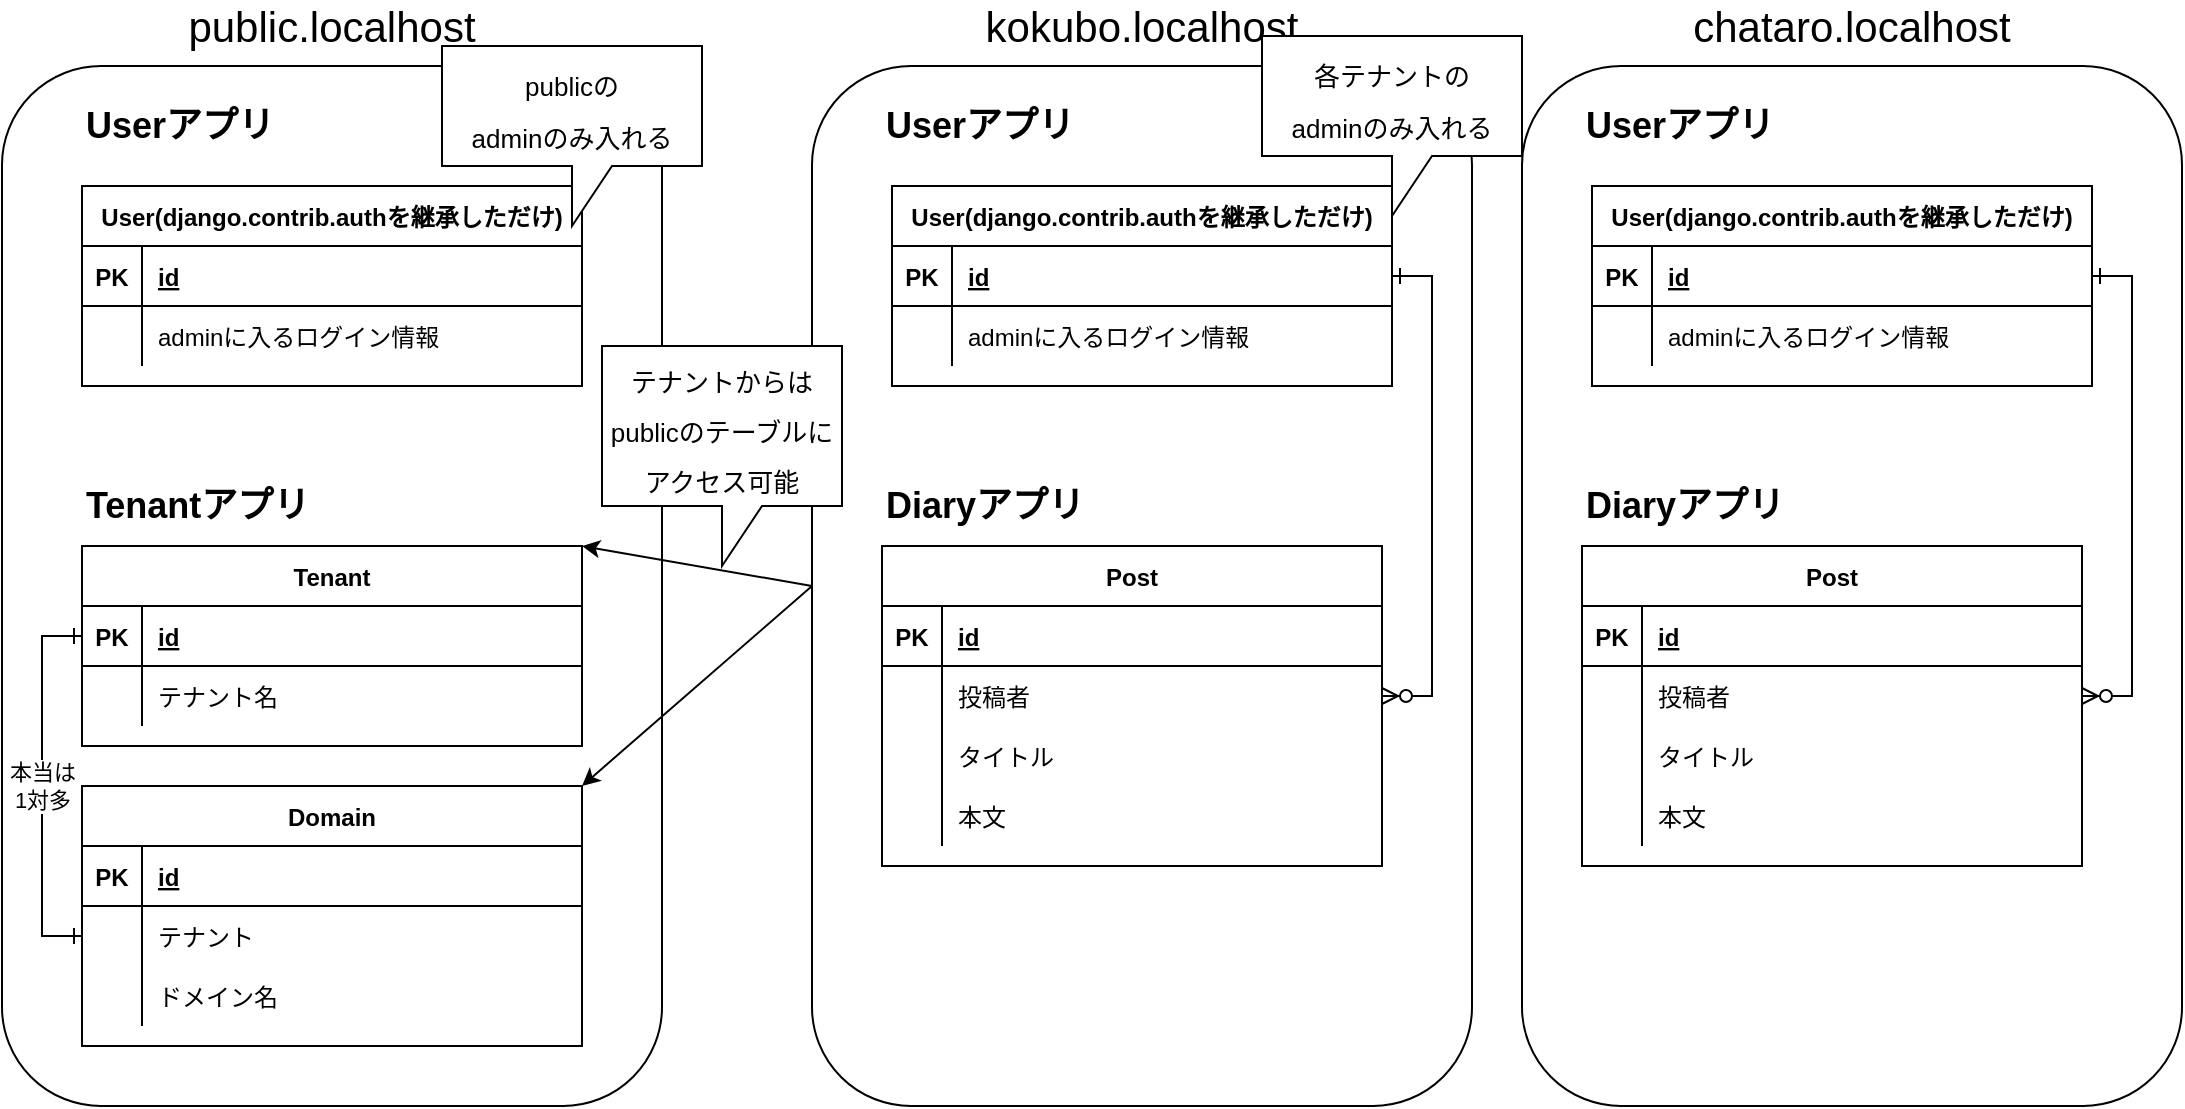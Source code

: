 <mxfile version="14.7.0" type="device"><diagram id="R2lEEEUBdFMjLlhIrx00" name="Page-1"><mxGraphModel dx="815" dy="441" grid="1" gridSize="10" guides="1" tooltips="1" connect="1" arrows="1" fold="1" page="1" pageScale="1" pageWidth="1200" pageHeight="1920" math="0" shadow="0" extFonts="Permanent Marker^https://fonts.googleapis.com/css?family=Permanent+Marker"><root><mxCell id="0"/><mxCell id="1" parent="0"/><mxCell id="8ReqO48gcIamp2H0raxP-101" value="" style="rounded=1;whiteSpace=wrap;html=1;" vertex="1" parent="1"><mxGeometry x="790" y="60" width="330" height="520" as="geometry"/></mxCell><mxCell id="8ReqO48gcIamp2H0raxP-100" value="" style="rounded=1;whiteSpace=wrap;html=1;" vertex="1" parent="1"><mxGeometry x="435" y="60" width="330" height="520" as="geometry"/></mxCell><mxCell id="8ReqO48gcIamp2H0raxP-99" value="" style="rounded=1;whiteSpace=wrap;html=1;" vertex="1" parent="1"><mxGeometry x="30" y="60" width="330" height="520" as="geometry"/></mxCell><mxCell id="C-vyLk0tnHw3VtMMgP7b-23" value="User(django.contrib.authを継承しただけ)" style="shape=table;startSize=30;container=1;collapsible=1;childLayout=tableLayout;fixedRows=1;rowLines=0;fontStyle=1;align=center;resizeLast=1;" parent="1" vertex="1"><mxGeometry x="70" y="120" width="250" height="100" as="geometry"/></mxCell><mxCell id="C-vyLk0tnHw3VtMMgP7b-24" value="" style="shape=partialRectangle;collapsible=0;dropTarget=0;pointerEvents=0;fillColor=none;points=[[0,0.5],[1,0.5]];portConstraint=eastwest;top=0;left=0;right=0;bottom=1;" parent="C-vyLk0tnHw3VtMMgP7b-23" vertex="1"><mxGeometry y="30" width="250" height="30" as="geometry"/></mxCell><mxCell id="C-vyLk0tnHw3VtMMgP7b-25" value="PK" style="shape=partialRectangle;overflow=hidden;connectable=0;fillColor=none;top=0;left=0;bottom=0;right=0;fontStyle=1;" parent="C-vyLk0tnHw3VtMMgP7b-24" vertex="1"><mxGeometry width="30" height="30" as="geometry"/></mxCell><mxCell id="C-vyLk0tnHw3VtMMgP7b-26" value="id" style="shape=partialRectangle;overflow=hidden;connectable=0;fillColor=none;top=0;left=0;bottom=0;right=0;align=left;spacingLeft=6;fontStyle=5;" parent="C-vyLk0tnHw3VtMMgP7b-24" vertex="1"><mxGeometry x="30" width="220" height="30" as="geometry"/></mxCell><mxCell id="C-vyLk0tnHw3VtMMgP7b-27" value="" style="shape=partialRectangle;collapsible=0;dropTarget=0;pointerEvents=0;fillColor=none;points=[[0,0.5],[1,0.5]];portConstraint=eastwest;top=0;left=0;right=0;bottom=0;" parent="C-vyLk0tnHw3VtMMgP7b-23" vertex="1"><mxGeometry y="60" width="250" height="30" as="geometry"/></mxCell><mxCell id="C-vyLk0tnHw3VtMMgP7b-28" value="" style="shape=partialRectangle;overflow=hidden;connectable=0;fillColor=none;top=0;left=0;bottom=0;right=0;" parent="C-vyLk0tnHw3VtMMgP7b-27" vertex="1"><mxGeometry width="30" height="30" as="geometry"/></mxCell><mxCell id="C-vyLk0tnHw3VtMMgP7b-29" value="adminに入るログイン情報" style="shape=partialRectangle;overflow=hidden;connectable=0;fillColor=none;top=0;left=0;bottom=0;right=0;align=left;spacingLeft=6;" parent="C-vyLk0tnHw3VtMMgP7b-27" vertex="1"><mxGeometry x="30" width="220" height="30" as="geometry"/></mxCell><mxCell id="8ReqO48gcIamp2H0raxP-3" value="&lt;b&gt;&lt;font style=&quot;font-size: 18px&quot;&gt;Userアプリ&lt;/font&gt;&lt;/b&gt;" style="text;html=1;strokeColor=none;fillColor=none;align=left;verticalAlign=middle;whiteSpace=wrap;rounded=0;" vertex="1" parent="1"><mxGeometry x="70" y="80" width="100" height="20" as="geometry"/></mxCell><mxCell id="8ReqO48gcIamp2H0raxP-4" value="Tenant" style="shape=table;startSize=30;container=1;collapsible=1;childLayout=tableLayout;fixedRows=1;rowLines=0;fontStyle=1;align=center;resizeLast=1;" vertex="1" parent="1"><mxGeometry x="70" y="300" width="250" height="100" as="geometry"/></mxCell><mxCell id="8ReqO48gcIamp2H0raxP-5" value="" style="shape=partialRectangle;collapsible=0;dropTarget=0;pointerEvents=0;fillColor=none;points=[[0,0.5],[1,0.5]];portConstraint=eastwest;top=0;left=0;right=0;bottom=1;" vertex="1" parent="8ReqO48gcIamp2H0raxP-4"><mxGeometry y="30" width="250" height="30" as="geometry"/></mxCell><mxCell id="8ReqO48gcIamp2H0raxP-6" value="PK" style="shape=partialRectangle;overflow=hidden;connectable=0;fillColor=none;top=0;left=0;bottom=0;right=0;fontStyle=1;" vertex="1" parent="8ReqO48gcIamp2H0raxP-5"><mxGeometry width="30" height="30" as="geometry"/></mxCell><mxCell id="8ReqO48gcIamp2H0raxP-7" value="id" style="shape=partialRectangle;overflow=hidden;connectable=0;fillColor=none;top=0;left=0;bottom=0;right=0;align=left;spacingLeft=6;fontStyle=5;" vertex="1" parent="8ReqO48gcIamp2H0raxP-5"><mxGeometry x="30" width="220" height="30" as="geometry"/></mxCell><mxCell id="8ReqO48gcIamp2H0raxP-8" value="" style="shape=partialRectangle;collapsible=0;dropTarget=0;pointerEvents=0;fillColor=none;points=[[0,0.5],[1,0.5]];portConstraint=eastwest;top=0;left=0;right=0;bottom=0;" vertex="1" parent="8ReqO48gcIamp2H0raxP-4"><mxGeometry y="60" width="250" height="30" as="geometry"/></mxCell><mxCell id="8ReqO48gcIamp2H0raxP-9" value="" style="shape=partialRectangle;overflow=hidden;connectable=0;fillColor=none;top=0;left=0;bottom=0;right=0;" vertex="1" parent="8ReqO48gcIamp2H0raxP-8"><mxGeometry width="30" height="30" as="geometry"/></mxCell><mxCell id="8ReqO48gcIamp2H0raxP-10" value="テナント名" style="shape=partialRectangle;overflow=hidden;connectable=0;fillColor=none;top=0;left=0;bottom=0;right=0;align=left;spacingLeft=6;" vertex="1" parent="8ReqO48gcIamp2H0raxP-8"><mxGeometry x="30" width="220" height="30" as="geometry"/></mxCell><mxCell id="8ReqO48gcIamp2H0raxP-14" value="&lt;b&gt;&lt;font style=&quot;font-size: 18px&quot;&gt;Tenantアプリ&lt;/font&gt;&lt;/b&gt;" style="text;html=1;strokeColor=none;fillColor=none;align=left;verticalAlign=middle;whiteSpace=wrap;rounded=0;" vertex="1" parent="1"><mxGeometry x="70" y="270" width="130" height="20" as="geometry"/></mxCell><mxCell id="8ReqO48gcIamp2H0raxP-15" value="Domain" style="shape=table;startSize=30;container=1;collapsible=1;childLayout=tableLayout;fixedRows=1;rowLines=0;fontStyle=1;align=center;resizeLast=1;" vertex="1" parent="1"><mxGeometry x="70" y="420" width="250" height="130" as="geometry"/></mxCell><mxCell id="8ReqO48gcIamp2H0raxP-16" value="" style="shape=partialRectangle;collapsible=0;dropTarget=0;pointerEvents=0;fillColor=none;points=[[0,0.5],[1,0.5]];portConstraint=eastwest;top=0;left=0;right=0;bottom=1;" vertex="1" parent="8ReqO48gcIamp2H0raxP-15"><mxGeometry y="30" width="250" height="30" as="geometry"/></mxCell><mxCell id="8ReqO48gcIamp2H0raxP-17" value="PK" style="shape=partialRectangle;overflow=hidden;connectable=0;fillColor=none;top=0;left=0;bottom=0;right=0;fontStyle=1;" vertex="1" parent="8ReqO48gcIamp2H0raxP-16"><mxGeometry width="30" height="30" as="geometry"/></mxCell><mxCell id="8ReqO48gcIamp2H0raxP-18" value="id" style="shape=partialRectangle;overflow=hidden;connectable=0;fillColor=none;top=0;left=0;bottom=0;right=0;align=left;spacingLeft=6;fontStyle=5;" vertex="1" parent="8ReqO48gcIamp2H0raxP-16"><mxGeometry x="30" width="220" height="30" as="geometry"/></mxCell><mxCell id="8ReqO48gcIamp2H0raxP-19" value="" style="shape=partialRectangle;collapsible=0;dropTarget=0;pointerEvents=0;fillColor=none;points=[[0,0.5],[1,0.5]];portConstraint=eastwest;top=0;left=0;right=0;bottom=0;" vertex="1" parent="8ReqO48gcIamp2H0raxP-15"><mxGeometry y="60" width="250" height="30" as="geometry"/></mxCell><mxCell id="8ReqO48gcIamp2H0raxP-20" value="" style="shape=partialRectangle;overflow=hidden;connectable=0;fillColor=none;top=0;left=0;bottom=0;right=0;" vertex="1" parent="8ReqO48gcIamp2H0raxP-19"><mxGeometry width="30" height="30" as="geometry"/></mxCell><mxCell id="8ReqO48gcIamp2H0raxP-21" value="テナント" style="shape=partialRectangle;overflow=hidden;connectable=0;fillColor=none;top=0;left=0;bottom=0;right=0;align=left;spacingLeft=6;" vertex="1" parent="8ReqO48gcIamp2H0raxP-19"><mxGeometry x="30" width="220" height="30" as="geometry"/></mxCell><mxCell id="8ReqO48gcIamp2H0raxP-22" style="shape=partialRectangle;collapsible=0;dropTarget=0;pointerEvents=0;fillColor=none;points=[[0,0.5],[1,0.5]];portConstraint=eastwest;top=0;left=0;right=0;bottom=0;" vertex="1" parent="8ReqO48gcIamp2H0raxP-15"><mxGeometry y="90" width="250" height="30" as="geometry"/></mxCell><mxCell id="8ReqO48gcIamp2H0raxP-23" style="shape=partialRectangle;overflow=hidden;connectable=0;fillColor=none;top=0;left=0;bottom=0;right=0;" vertex="1" parent="8ReqO48gcIamp2H0raxP-22"><mxGeometry width="30" height="30" as="geometry"/></mxCell><mxCell id="8ReqO48gcIamp2H0raxP-24" value="ドメイン名" style="shape=partialRectangle;overflow=hidden;connectable=0;fillColor=none;top=0;left=0;bottom=0;right=0;align=left;spacingLeft=6;" vertex="1" parent="8ReqO48gcIamp2H0raxP-22"><mxGeometry x="30" width="220" height="30" as="geometry"/></mxCell><mxCell id="8ReqO48gcIamp2H0raxP-25" value="本当は&lt;br&gt;1対多" style="edgeStyle=orthogonalEdgeStyle;rounded=0;orthogonalLoop=1;jettySize=auto;html=1;exitX=0;exitY=0.5;exitDx=0;exitDy=0;entryX=0;entryY=0.5;entryDx=0;entryDy=0;endArrow=ERone;endFill=0;startArrow=ERone;startFill=0;" edge="1" parent="1" source="8ReqO48gcIamp2H0raxP-19" target="8ReqO48gcIamp2H0raxP-5"><mxGeometry relative="1" as="geometry"/></mxCell><mxCell id="8ReqO48gcIamp2H0raxP-27" value="&lt;b&gt;&lt;font style=&quot;font-size: 18px&quot;&gt;Diaryアプリ&lt;/font&gt;&lt;/b&gt;" style="text;html=1;strokeColor=none;fillColor=none;align=left;verticalAlign=middle;whiteSpace=wrap;rounded=0;" vertex="1" parent="1"><mxGeometry x="470" y="270" width="130" height="20" as="geometry"/></mxCell><mxCell id="8ReqO48gcIamp2H0raxP-28" value="&lt;b&gt;&lt;font style=&quot;font-size: 18px&quot;&gt;Userアプリ&lt;/font&gt;&lt;/b&gt;" style="text;html=1;strokeColor=none;fillColor=none;align=left;verticalAlign=middle;whiteSpace=wrap;rounded=0;" vertex="1" parent="1"><mxGeometry x="470" y="80" width="100" height="20" as="geometry"/></mxCell><mxCell id="8ReqO48gcIamp2H0raxP-29" value="User(django.contrib.authを継承しただけ)" style="shape=table;startSize=30;container=1;collapsible=1;childLayout=tableLayout;fixedRows=1;rowLines=0;fontStyle=1;align=center;resizeLast=1;" vertex="1" parent="1"><mxGeometry x="475" y="120" width="250" height="100" as="geometry"/></mxCell><mxCell id="8ReqO48gcIamp2H0raxP-30" value="" style="shape=partialRectangle;collapsible=0;dropTarget=0;pointerEvents=0;fillColor=none;points=[[0,0.5],[1,0.5]];portConstraint=eastwest;top=0;left=0;right=0;bottom=1;" vertex="1" parent="8ReqO48gcIamp2H0raxP-29"><mxGeometry y="30" width="250" height="30" as="geometry"/></mxCell><mxCell id="8ReqO48gcIamp2H0raxP-31" value="PK" style="shape=partialRectangle;overflow=hidden;connectable=0;fillColor=none;top=0;left=0;bottom=0;right=0;fontStyle=1;" vertex="1" parent="8ReqO48gcIamp2H0raxP-30"><mxGeometry width="30" height="30" as="geometry"/></mxCell><mxCell id="8ReqO48gcIamp2H0raxP-32" value="id" style="shape=partialRectangle;overflow=hidden;connectable=0;fillColor=none;top=0;left=0;bottom=0;right=0;align=left;spacingLeft=6;fontStyle=5;" vertex="1" parent="8ReqO48gcIamp2H0raxP-30"><mxGeometry x="30" width="220" height="30" as="geometry"/></mxCell><mxCell id="8ReqO48gcIamp2H0raxP-33" value="" style="shape=partialRectangle;collapsible=0;dropTarget=0;pointerEvents=0;fillColor=none;points=[[0,0.5],[1,0.5]];portConstraint=eastwest;top=0;left=0;right=0;bottom=0;" vertex="1" parent="8ReqO48gcIamp2H0raxP-29"><mxGeometry y="60" width="250" height="30" as="geometry"/></mxCell><mxCell id="8ReqO48gcIamp2H0raxP-34" value="" style="shape=partialRectangle;overflow=hidden;connectable=0;fillColor=none;top=0;left=0;bottom=0;right=0;" vertex="1" parent="8ReqO48gcIamp2H0raxP-33"><mxGeometry width="30" height="30" as="geometry"/></mxCell><mxCell id="8ReqO48gcIamp2H0raxP-35" value="adminに入るログイン情報" style="shape=partialRectangle;overflow=hidden;connectable=0;fillColor=none;top=0;left=0;bottom=0;right=0;align=left;spacingLeft=6;" vertex="1" parent="8ReqO48gcIamp2H0raxP-33"><mxGeometry x="30" width="220" height="30" as="geometry"/></mxCell><mxCell id="8ReqO48gcIamp2H0raxP-36" value="Post" style="shape=table;startSize=30;container=1;collapsible=1;childLayout=tableLayout;fixedRows=1;rowLines=0;fontStyle=1;align=center;resizeLast=1;" vertex="1" parent="1"><mxGeometry x="470" y="300" width="250" height="160" as="geometry"/></mxCell><mxCell id="8ReqO48gcIamp2H0raxP-37" value="" style="shape=partialRectangle;collapsible=0;dropTarget=0;pointerEvents=0;fillColor=none;points=[[0,0.5],[1,0.5]];portConstraint=eastwest;top=0;left=0;right=0;bottom=1;" vertex="1" parent="8ReqO48gcIamp2H0raxP-36"><mxGeometry y="30" width="250" height="30" as="geometry"/></mxCell><mxCell id="8ReqO48gcIamp2H0raxP-38" value="PK" style="shape=partialRectangle;overflow=hidden;connectable=0;fillColor=none;top=0;left=0;bottom=0;right=0;fontStyle=1;" vertex="1" parent="8ReqO48gcIamp2H0raxP-37"><mxGeometry width="30" height="30" as="geometry"/></mxCell><mxCell id="8ReqO48gcIamp2H0raxP-39" value="id" style="shape=partialRectangle;overflow=hidden;connectable=0;fillColor=none;top=0;left=0;bottom=0;right=0;align=left;spacingLeft=6;fontStyle=5;" vertex="1" parent="8ReqO48gcIamp2H0raxP-37"><mxGeometry x="30" width="220" height="30" as="geometry"/></mxCell><mxCell id="8ReqO48gcIamp2H0raxP-40" value="" style="shape=partialRectangle;collapsible=0;dropTarget=0;pointerEvents=0;fillColor=none;points=[[0,0.5],[1,0.5]];portConstraint=eastwest;top=0;left=0;right=0;bottom=0;" vertex="1" parent="8ReqO48gcIamp2H0raxP-36"><mxGeometry y="60" width="250" height="30" as="geometry"/></mxCell><mxCell id="8ReqO48gcIamp2H0raxP-41" value="" style="shape=partialRectangle;overflow=hidden;connectable=0;fillColor=none;top=0;left=0;bottom=0;right=0;" vertex="1" parent="8ReqO48gcIamp2H0raxP-40"><mxGeometry width="30" height="30" as="geometry"/></mxCell><mxCell id="8ReqO48gcIamp2H0raxP-42" value="投稿者" style="shape=partialRectangle;overflow=hidden;connectable=0;fillColor=none;top=0;left=0;bottom=0;right=0;align=left;spacingLeft=6;" vertex="1" parent="8ReqO48gcIamp2H0raxP-40"><mxGeometry x="30" width="220" height="30" as="geometry"/></mxCell><mxCell id="8ReqO48gcIamp2H0raxP-50" style="shape=partialRectangle;collapsible=0;dropTarget=0;pointerEvents=0;fillColor=none;points=[[0,0.5],[1,0.5]];portConstraint=eastwest;top=0;left=0;right=0;bottom=0;" vertex="1" parent="8ReqO48gcIamp2H0raxP-36"><mxGeometry y="90" width="250" height="30" as="geometry"/></mxCell><mxCell id="8ReqO48gcIamp2H0raxP-51" style="shape=partialRectangle;overflow=hidden;connectable=0;fillColor=none;top=0;left=0;bottom=0;right=0;" vertex="1" parent="8ReqO48gcIamp2H0raxP-50"><mxGeometry width="30" height="30" as="geometry"/></mxCell><mxCell id="8ReqO48gcIamp2H0raxP-52" value="タイトル" style="shape=partialRectangle;overflow=hidden;connectable=0;fillColor=none;top=0;left=0;bottom=0;right=0;align=left;spacingLeft=6;" vertex="1" parent="8ReqO48gcIamp2H0raxP-50"><mxGeometry x="30" width="220" height="30" as="geometry"/></mxCell><mxCell id="8ReqO48gcIamp2H0raxP-47" style="shape=partialRectangle;collapsible=0;dropTarget=0;pointerEvents=0;fillColor=none;points=[[0,0.5],[1,0.5]];portConstraint=eastwest;top=0;left=0;right=0;bottom=0;" vertex="1" parent="8ReqO48gcIamp2H0raxP-36"><mxGeometry y="120" width="250" height="30" as="geometry"/></mxCell><mxCell id="8ReqO48gcIamp2H0raxP-48" style="shape=partialRectangle;overflow=hidden;connectable=0;fillColor=none;top=0;left=0;bottom=0;right=0;" vertex="1" parent="8ReqO48gcIamp2H0raxP-47"><mxGeometry width="30" height="30" as="geometry"/></mxCell><mxCell id="8ReqO48gcIamp2H0raxP-49" value="本文" style="shape=partialRectangle;overflow=hidden;connectable=0;fillColor=none;top=0;left=0;bottom=0;right=0;align=left;spacingLeft=6;" vertex="1" parent="8ReqO48gcIamp2H0raxP-47"><mxGeometry x="30" width="220" height="30" as="geometry"/></mxCell><mxCell id="8ReqO48gcIamp2H0raxP-43" style="edgeStyle=orthogonalEdgeStyle;rounded=0;orthogonalLoop=1;jettySize=auto;html=1;exitX=1;exitY=0.5;exitDx=0;exitDy=0;entryX=1;entryY=0.5;entryDx=0;entryDy=0;startArrow=ERone;startFill=0;endArrow=ERzeroToMany;endFill=1;" edge="1" parent="1" source="8ReqO48gcIamp2H0raxP-30" target="8ReqO48gcIamp2H0raxP-40"><mxGeometry relative="1" as="geometry"/></mxCell><mxCell id="8ReqO48gcIamp2H0raxP-76" value="&lt;b&gt;&lt;font style=&quot;font-size: 18px&quot;&gt;Diaryアプリ&lt;/font&gt;&lt;/b&gt;" style="text;html=1;strokeColor=none;fillColor=none;align=left;verticalAlign=middle;whiteSpace=wrap;rounded=0;" vertex="1" parent="1"><mxGeometry x="820" y="270" width="130" height="20" as="geometry"/></mxCell><mxCell id="8ReqO48gcIamp2H0raxP-77" value="&lt;b&gt;&lt;font style=&quot;font-size: 18px&quot;&gt;Userアプリ&lt;/font&gt;&lt;/b&gt;" style="text;html=1;strokeColor=none;fillColor=none;align=left;verticalAlign=middle;whiteSpace=wrap;rounded=0;" vertex="1" parent="1"><mxGeometry x="820" y="80" width="100" height="20" as="geometry"/></mxCell><mxCell id="8ReqO48gcIamp2H0raxP-78" value="User(django.contrib.authを継承しただけ)" style="shape=table;startSize=30;container=1;collapsible=1;childLayout=tableLayout;fixedRows=1;rowLines=0;fontStyle=1;align=center;resizeLast=1;" vertex="1" parent="1"><mxGeometry x="825" y="120" width="250" height="100" as="geometry"/></mxCell><mxCell id="8ReqO48gcIamp2H0raxP-79" value="" style="shape=partialRectangle;collapsible=0;dropTarget=0;pointerEvents=0;fillColor=none;points=[[0,0.5],[1,0.5]];portConstraint=eastwest;top=0;left=0;right=0;bottom=1;" vertex="1" parent="8ReqO48gcIamp2H0raxP-78"><mxGeometry y="30" width="250" height="30" as="geometry"/></mxCell><mxCell id="8ReqO48gcIamp2H0raxP-80" value="PK" style="shape=partialRectangle;overflow=hidden;connectable=0;fillColor=none;top=0;left=0;bottom=0;right=0;fontStyle=1;" vertex="1" parent="8ReqO48gcIamp2H0raxP-79"><mxGeometry width="30" height="30" as="geometry"/></mxCell><mxCell id="8ReqO48gcIamp2H0raxP-81" value="id" style="shape=partialRectangle;overflow=hidden;connectable=0;fillColor=none;top=0;left=0;bottom=0;right=0;align=left;spacingLeft=6;fontStyle=5;" vertex="1" parent="8ReqO48gcIamp2H0raxP-79"><mxGeometry x="30" width="220" height="30" as="geometry"/></mxCell><mxCell id="8ReqO48gcIamp2H0raxP-82" value="" style="shape=partialRectangle;collapsible=0;dropTarget=0;pointerEvents=0;fillColor=none;points=[[0,0.5],[1,0.5]];portConstraint=eastwest;top=0;left=0;right=0;bottom=0;" vertex="1" parent="8ReqO48gcIamp2H0raxP-78"><mxGeometry y="60" width="250" height="30" as="geometry"/></mxCell><mxCell id="8ReqO48gcIamp2H0raxP-83" value="" style="shape=partialRectangle;overflow=hidden;connectable=0;fillColor=none;top=0;left=0;bottom=0;right=0;" vertex="1" parent="8ReqO48gcIamp2H0raxP-82"><mxGeometry width="30" height="30" as="geometry"/></mxCell><mxCell id="8ReqO48gcIamp2H0raxP-84" value="adminに入るログイン情報" style="shape=partialRectangle;overflow=hidden;connectable=0;fillColor=none;top=0;left=0;bottom=0;right=0;align=left;spacingLeft=6;" vertex="1" parent="8ReqO48gcIamp2H0raxP-82"><mxGeometry x="30" width="220" height="30" as="geometry"/></mxCell><mxCell id="8ReqO48gcIamp2H0raxP-85" value="Post" style="shape=table;startSize=30;container=1;collapsible=1;childLayout=tableLayout;fixedRows=1;rowLines=0;fontStyle=1;align=center;resizeLast=1;" vertex="1" parent="1"><mxGeometry x="820" y="300" width="250" height="160" as="geometry"/></mxCell><mxCell id="8ReqO48gcIamp2H0raxP-86" value="" style="shape=partialRectangle;collapsible=0;dropTarget=0;pointerEvents=0;fillColor=none;points=[[0,0.5],[1,0.5]];portConstraint=eastwest;top=0;left=0;right=0;bottom=1;" vertex="1" parent="8ReqO48gcIamp2H0raxP-85"><mxGeometry y="30" width="250" height="30" as="geometry"/></mxCell><mxCell id="8ReqO48gcIamp2H0raxP-87" value="PK" style="shape=partialRectangle;overflow=hidden;connectable=0;fillColor=none;top=0;left=0;bottom=0;right=0;fontStyle=1;" vertex="1" parent="8ReqO48gcIamp2H0raxP-86"><mxGeometry width="30" height="30" as="geometry"/></mxCell><mxCell id="8ReqO48gcIamp2H0raxP-88" value="id" style="shape=partialRectangle;overflow=hidden;connectable=0;fillColor=none;top=0;left=0;bottom=0;right=0;align=left;spacingLeft=6;fontStyle=5;" vertex="1" parent="8ReqO48gcIamp2H0raxP-86"><mxGeometry x="30" width="220" height="30" as="geometry"/></mxCell><mxCell id="8ReqO48gcIamp2H0raxP-89" value="" style="shape=partialRectangle;collapsible=0;dropTarget=0;pointerEvents=0;fillColor=none;points=[[0,0.5],[1,0.5]];portConstraint=eastwest;top=0;left=0;right=0;bottom=0;" vertex="1" parent="8ReqO48gcIamp2H0raxP-85"><mxGeometry y="60" width="250" height="30" as="geometry"/></mxCell><mxCell id="8ReqO48gcIamp2H0raxP-90" value="" style="shape=partialRectangle;overflow=hidden;connectable=0;fillColor=none;top=0;left=0;bottom=0;right=0;" vertex="1" parent="8ReqO48gcIamp2H0raxP-89"><mxGeometry width="30" height="30" as="geometry"/></mxCell><mxCell id="8ReqO48gcIamp2H0raxP-91" value="投稿者" style="shape=partialRectangle;overflow=hidden;connectable=0;fillColor=none;top=0;left=0;bottom=0;right=0;align=left;spacingLeft=6;" vertex="1" parent="8ReqO48gcIamp2H0raxP-89"><mxGeometry x="30" width="220" height="30" as="geometry"/></mxCell><mxCell id="8ReqO48gcIamp2H0raxP-92" style="shape=partialRectangle;collapsible=0;dropTarget=0;pointerEvents=0;fillColor=none;points=[[0,0.5],[1,0.5]];portConstraint=eastwest;top=0;left=0;right=0;bottom=0;" vertex="1" parent="8ReqO48gcIamp2H0raxP-85"><mxGeometry y="90" width="250" height="30" as="geometry"/></mxCell><mxCell id="8ReqO48gcIamp2H0raxP-93" style="shape=partialRectangle;overflow=hidden;connectable=0;fillColor=none;top=0;left=0;bottom=0;right=0;" vertex="1" parent="8ReqO48gcIamp2H0raxP-92"><mxGeometry width="30" height="30" as="geometry"/></mxCell><mxCell id="8ReqO48gcIamp2H0raxP-94" value="タイトル" style="shape=partialRectangle;overflow=hidden;connectable=0;fillColor=none;top=0;left=0;bottom=0;right=0;align=left;spacingLeft=6;" vertex="1" parent="8ReqO48gcIamp2H0raxP-92"><mxGeometry x="30" width="220" height="30" as="geometry"/></mxCell><mxCell id="8ReqO48gcIamp2H0raxP-95" style="shape=partialRectangle;collapsible=0;dropTarget=0;pointerEvents=0;fillColor=none;points=[[0,0.5],[1,0.5]];portConstraint=eastwest;top=0;left=0;right=0;bottom=0;" vertex="1" parent="8ReqO48gcIamp2H0raxP-85"><mxGeometry y="120" width="250" height="30" as="geometry"/></mxCell><mxCell id="8ReqO48gcIamp2H0raxP-96" style="shape=partialRectangle;overflow=hidden;connectable=0;fillColor=none;top=0;left=0;bottom=0;right=0;" vertex="1" parent="8ReqO48gcIamp2H0raxP-95"><mxGeometry width="30" height="30" as="geometry"/></mxCell><mxCell id="8ReqO48gcIamp2H0raxP-97" value="本文" style="shape=partialRectangle;overflow=hidden;connectable=0;fillColor=none;top=0;left=0;bottom=0;right=0;align=left;spacingLeft=6;" vertex="1" parent="8ReqO48gcIamp2H0raxP-95"><mxGeometry x="30" width="220" height="30" as="geometry"/></mxCell><mxCell id="8ReqO48gcIamp2H0raxP-98" style="edgeStyle=orthogonalEdgeStyle;rounded=0;orthogonalLoop=1;jettySize=auto;html=1;exitX=1;exitY=0.5;exitDx=0;exitDy=0;entryX=1;entryY=0.5;entryDx=0;entryDy=0;startArrow=ERone;startFill=0;endArrow=ERzeroToMany;endFill=1;" edge="1" parent="1" source="8ReqO48gcIamp2H0raxP-79" target="8ReqO48gcIamp2H0raxP-89"><mxGeometry relative="1" as="geometry"/></mxCell><mxCell id="8ReqO48gcIamp2H0raxP-102" value="public.localhost" style="text;html=1;strokeColor=none;fillColor=none;align=center;verticalAlign=middle;whiteSpace=wrap;rounded=0;fontSize=21;" vertex="1" parent="1"><mxGeometry x="30" y="30" width="330" height="20" as="geometry"/></mxCell><mxCell id="8ReqO48gcIamp2H0raxP-103" value="kokubo.localhost" style="text;html=1;strokeColor=none;fillColor=none;align=center;verticalAlign=middle;whiteSpace=wrap;rounded=0;fontSize=21;" vertex="1" parent="1"><mxGeometry x="435" y="30" width="330" height="20" as="geometry"/></mxCell><mxCell id="8ReqO48gcIamp2H0raxP-104" value="chataro.localhost" style="text;html=1;strokeColor=none;fillColor=none;align=center;verticalAlign=middle;whiteSpace=wrap;rounded=0;fontSize=21;" vertex="1" parent="1"><mxGeometry x="790" y="30" width="330" height="20" as="geometry"/></mxCell><mxCell id="8ReqO48gcIamp2H0raxP-107" value="&lt;font style=&quot;font-size: 13px&quot;&gt;publicの&lt;br&gt;adminのみ入れる&lt;/font&gt;" style="shape=callout;whiteSpace=wrap;html=1;perimeter=calloutPerimeter;fontSize=21;" vertex="1" parent="1"><mxGeometry x="250" y="50" width="130" height="90" as="geometry"/></mxCell><mxCell id="8ReqO48gcIamp2H0raxP-108" value="&lt;font style=&quot;font-size: 13px&quot;&gt;各テナントの&lt;br&gt;adminのみ入れる&lt;/font&gt;" style="shape=callout;whiteSpace=wrap;html=1;perimeter=calloutPerimeter;fontSize=21;" vertex="1" parent="1"><mxGeometry x="660" y="45" width="130" height="90" as="geometry"/></mxCell><mxCell id="8ReqO48gcIamp2H0raxP-109" value="" style="endArrow=classic;html=1;fontSize=21;entryX=1;entryY=0;entryDx=0;entryDy=0;exitX=0;exitY=0.5;exitDx=0;exitDy=0;" edge="1" parent="1" source="8ReqO48gcIamp2H0raxP-100" target="8ReqO48gcIamp2H0raxP-4"><mxGeometry width="50" height="50" relative="1" as="geometry"><mxPoint x="380" y="390" as="sourcePoint"/><mxPoint x="430" y="340" as="targetPoint"/></mxGeometry></mxCell><mxCell id="8ReqO48gcIamp2H0raxP-110" value="" style="endArrow=classic;html=1;fontSize=21;exitX=0;exitY=0.5;exitDx=0;exitDy=0;entryX=1;entryY=0;entryDx=0;entryDy=0;" edge="1" parent="1" source="8ReqO48gcIamp2H0raxP-100" target="8ReqO48gcIamp2H0raxP-15"><mxGeometry width="50" height="50" relative="1" as="geometry"><mxPoint x="445" y="330" as="sourcePoint"/><mxPoint x="330" y="355" as="targetPoint"/></mxGeometry></mxCell><mxCell id="8ReqO48gcIamp2H0raxP-111" value="&lt;span style=&quot;font-size: 13px&quot;&gt;テナントからは&lt;br&gt;publicのテーブルにアクセス可能&lt;br&gt;&lt;/span&gt;" style="shape=callout;whiteSpace=wrap;html=1;perimeter=calloutPerimeter;fontSize=21;" vertex="1" parent="1"><mxGeometry x="330" y="200" width="120" height="110" as="geometry"/></mxCell></root></mxGraphModel></diagram></mxfile>